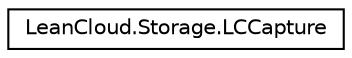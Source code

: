 digraph "Graphical Class Hierarchy"
{
  edge [fontname="Helvetica",fontsize="10",labelfontname="Helvetica",labelfontsize="10"];
  node [fontname="Helvetica",fontsize="10",shape=record];
  rankdir="LR";
  Node1 [label="LeanCloud.Storage.LCCapture",height=0.2,width=0.4,color="black", fillcolor="white", style="filled",URL="$classLeanCloud_1_1Storage_1_1LCCapture.html",tooltip="验证码 "];
}
